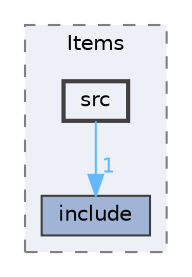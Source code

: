 digraph "components/Items/src"
{
 // LATEX_PDF_SIZE
  bgcolor="transparent";
  edge [fontname=Helvetica,fontsize=10,labelfontname=Helvetica,labelfontsize=10];
  node [fontname=Helvetica,fontsize=10,shape=box,height=0.2,width=0.4];
  compound=true
  subgraph clusterdir_43c077a971f14465bfcbdb2684713c71 {
    graph [ bgcolor="#edf0f7", pencolor="grey50", label="Items", fontname=Helvetica,fontsize=10 style="filled,dashed", URL="dir_43c077a971f14465bfcbdb2684713c71.html",tooltip=""]
  dir_88643a6ffdea2e6395d5c53951c4962c [label="include", fillcolor="#a2b4d6", color="grey25", style="filled", URL="dir_88643a6ffdea2e6395d5c53951c4962c.html",tooltip=""];
  dir_f5a4ed9515c447337ee58a10a75fff2a [label="src", fillcolor="#edf0f7", color="grey25", style="filled,bold", URL="dir_f5a4ed9515c447337ee58a10a75fff2a.html",tooltip=""];
  }
  dir_f5a4ed9515c447337ee58a10a75fff2a->dir_88643a6ffdea2e6395d5c53951c4962c [headlabel="1", labeldistance=1.5 headhref="dir_000024_000013.html" href="dir_000024_000013.html" color="steelblue1" fontcolor="steelblue1"];
}
